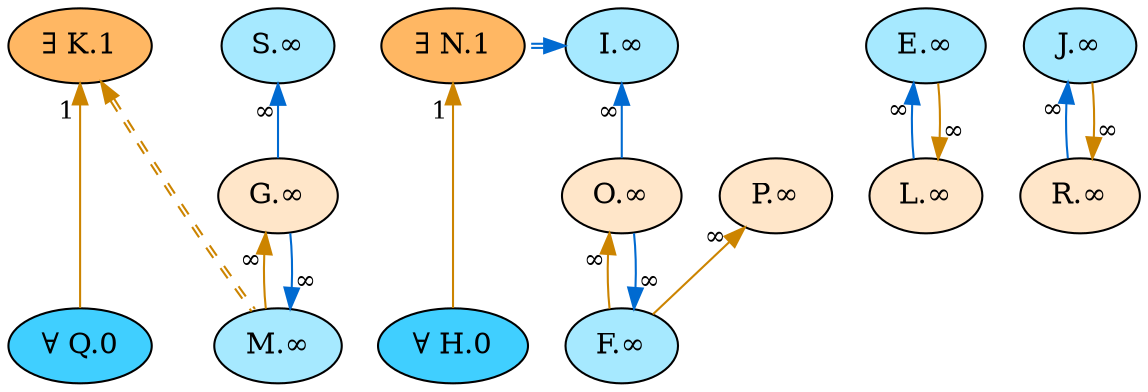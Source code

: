 digraph {
    // Node defaults can be set here if needed
    "Q" [style="filled" fillcolor="#40cfff" label="∀ Q.0" fontsize=14]
    "H" [style="filled" fillcolor="#40cfff" label="∀ H.0" fontsize=14]
    "N" [style="filled" fillcolor="#ffb763" label="∃ N.1" fontsize=14]
    "K" [style="filled" fillcolor="#ffb763" label="∃ K.1" fontsize=14]
    "E" [style="filled" fillcolor="#a6e9ff" label="E.∞" fontsize=14]
    "L" [style="filled" fillcolor="#ffe6c9" label="L.∞" fontsize=14]
    "O" [style="filled" fillcolor="#ffe6c9" label="O.∞" fontsize=14]
    "F" [style="filled" fillcolor="#a6e9ff" label="F.∞" fontsize=14]
    "J" [style="filled" fillcolor="#a6e9ff" label="J.∞" fontsize=14]
    "R" [style="filled" fillcolor="#ffe6c9" label="R.∞" fontsize=14]
    "G" [style="filled" fillcolor="#ffe6c9" label="G.∞" fontsize=14]
    "M" [style="filled" fillcolor="#a6e9ff" label="M.∞" fontsize=14]
    "I" [style="filled" fillcolor="#a6e9ff" label="I.∞" fontsize=14]
    "P" [style="filled" fillcolor="#ffe6c9" label="P.∞" fontsize=14]
    "S" [style="filled" fillcolor="#a6e9ff" label="S.∞" fontsize=14]
    edge[labeldistance=1.5 fontsize=12]
    "E" -> "L" [color="#006ad1" style="solid" dir="back" taillabel="∞" ]
    "L" -> "E" [color="#cc8400" style="solid" dir="back" taillabel="∞" ]
    "O" -> "F" [color="#cc8400" style="solid" dir="back" taillabel="∞" ]
    "F" -> "O" [color="#006ad1" style="solid" dir="back" taillabel="∞" ]
    "J" -> "R" [color="#006ad1" style="solid" dir="back" taillabel="∞" ]
    "R" -> "J" [color="#cc8400" style="solid" dir="back" taillabel="∞" ]
    "G" -> "M" [color="#cc8400" style="solid" dir="back" taillabel="∞" ]
    "M" -> "G" [color="#006ad1" style="solid" dir="back" taillabel="∞" ]
    "K" -> "Q" [color="#cc8400" style="solid" dir="back" taillabel="1" ]
    "N" -> "H" [color="#cc8400" style="solid" dir="back" taillabel="1" ]
    "I" -> "N" [color="#006ad1:#006ad1" style="dashed" dir="back" taillabel="" constraint=false]
    "I" -> "O" [color="#006ad1" style="solid" dir="back" taillabel="∞" ]
    "P" -> "F" [color="#cc8400" style="solid" dir="back" taillabel="∞" ]
    "K" -> "M" [color="#cc8400:#cc8400" style="dashed" dir="back" taillabel="" constraint=false]
    "S" -> "G" [color="#006ad1" style="solid" dir="back" taillabel="∞" ]
    {rank = max "Q" "H"}
    {rank = min "N" "K"}
}
